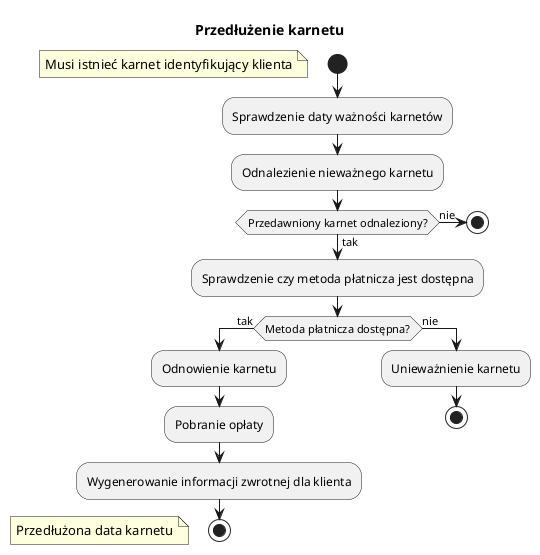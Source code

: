 @startuml "Przedłużenie karnetu"
title "Przedłużenie karnetu"

|system|
start

floating note left: Musi istnieć karnet identyfikujący klienta
:Sprawdzenie daty ważności karnetów;
:Odnalezienie nieważnego karnetu;

if (Przedawniony karnet odnaleziony?) then (tak)
    :Sprawdzenie czy metoda płatnicza jest dostępna;
    if (Metoda płatnicza dostępna?) then (tak)
        :Odnowienie karnetu;
        :Pobranie opłaty;
        :Wygenerowanie informacji zwrotnej dla klienta;
        stop
        floating note left: Przedłużona data karnetu
    else (nie)
        :Unieważnienie karnetu;
        stop
    endif
else (nie)
    stop
endif

@enduml